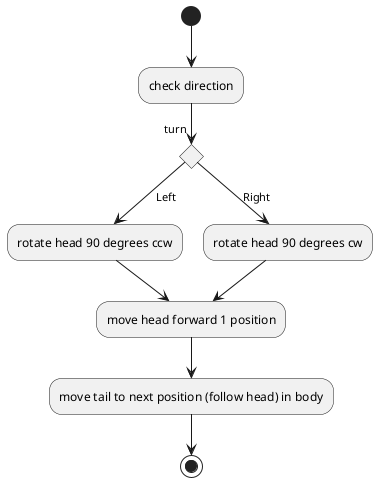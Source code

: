 @startuml
(*)  --> "check direction"
If " turn" then
--> [Left] "rotate head 90 degrees ccw"
--> "move head forward 1 position"
else
--> [Right] "rotate head 90 degrees cw"
--> "move head forward 1 position"
Endif

--> "move tail to next position (follow head) in body"
-->(*)
@enduml